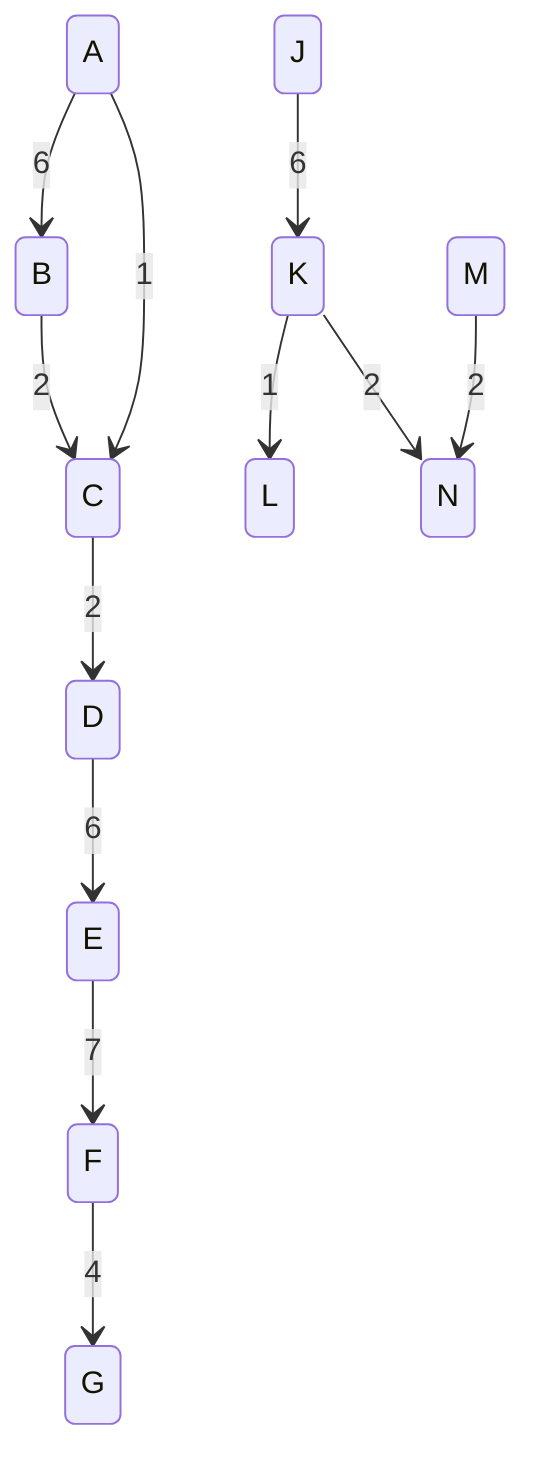 ﻿stateDiagram-v2
    A --> B: 6
    A --> C: 1
    B --> C: 2
    C --> D: 2
    D --> E: 6
    E --> F: 7
    F --> G: 4
    J --> K: 6
    K --> L: 1
    M --> N: 2
    K --> N: 2